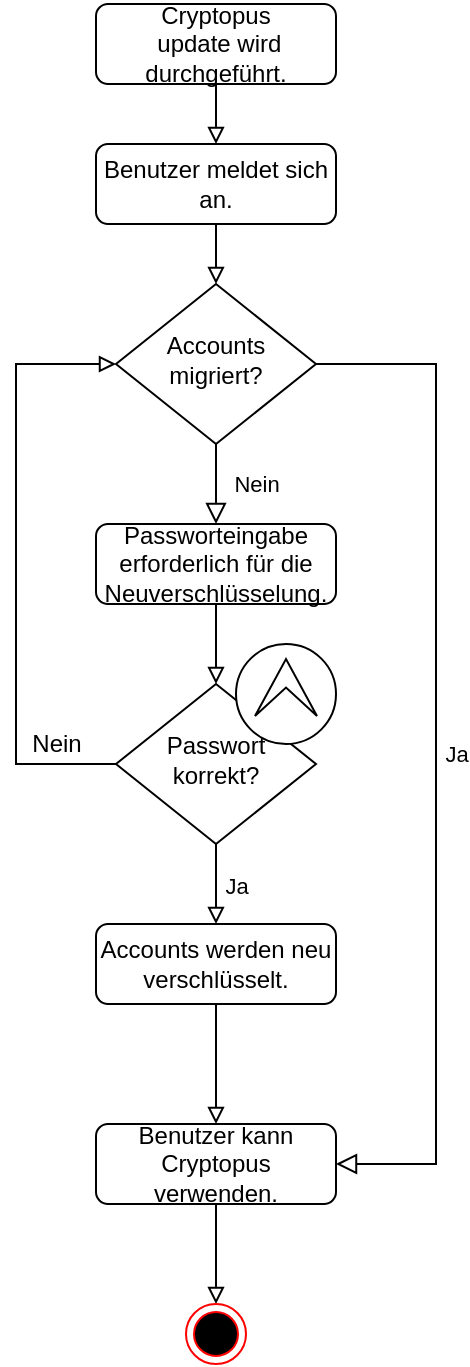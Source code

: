 <mxfile version="15.6.5" type="device"><diagram id="C5RBs43oDa-KdzZeNtuy" name="Page-1"><mxGraphModel dx="549" dy="908" grid="1" gridSize="10" guides="1" tooltips="1" connect="1" arrows="1" fold="1" page="1" pageScale="1" pageWidth="827" pageHeight="1169" math="0" shadow="0"><root><mxCell id="WIyWlLk6GJQsqaUBKTNV-0"/><mxCell id="WIyWlLk6GJQsqaUBKTNV-1" parent="WIyWlLk6GJQsqaUBKTNV-0"/><mxCell id="WIyWlLk6GJQsqaUBKTNV-3" value="Cryptopus&lt;br&gt;&amp;nbsp;update wird durchgeführt." style="rounded=1;whiteSpace=wrap;html=1;fontSize=12;glass=0;strokeWidth=1;shadow=0;fillColor=default;strokeColor=default;fontColor=default;" parent="WIyWlLk6GJQsqaUBKTNV-1" vertex="1"><mxGeometry x="160" y="30" width="120" height="40" as="geometry"/></mxCell><mxCell id="WIyWlLk6GJQsqaUBKTNV-4" value="Nein" style="rounded=0;html=1;jettySize=auto;orthogonalLoop=1;fontSize=11;endArrow=block;endFill=0;endSize=8;strokeWidth=1;shadow=0;labelBackgroundColor=none;edgeStyle=orthogonalEdgeStyle;" parent="WIyWlLk6GJQsqaUBKTNV-1" source="WIyWlLk6GJQsqaUBKTNV-6" edge="1"><mxGeometry y="20" relative="1" as="geometry"><mxPoint as="offset"/><mxPoint x="220" y="290" as="targetPoint"/></mxGeometry></mxCell><mxCell id="WIyWlLk6GJQsqaUBKTNV-5" value="Ja" style="edgeStyle=orthogonalEdgeStyle;rounded=0;html=1;jettySize=auto;orthogonalLoop=1;fontSize=11;endArrow=block;endFill=0;endSize=8;strokeWidth=1;shadow=0;labelBackgroundColor=none;strokeColor=default;fontColor=default;entryX=1;entryY=0.5;entryDx=0;entryDy=0;" parent="WIyWlLk6GJQsqaUBKTNV-1" source="WIyWlLk6GJQsqaUBKTNV-6" target="WIyWlLk6GJQsqaUBKTNV-7" edge="1"><mxGeometry y="10" relative="1" as="geometry"><mxPoint as="offset"/><Array as="points"><mxPoint x="330" y="210"/><mxPoint x="330" y="610"/></Array></mxGeometry></mxCell><mxCell id="WIyWlLk6GJQsqaUBKTNV-6" value="Accounts migriert?" style="rhombus;whiteSpace=wrap;html=1;shadow=0;fontFamily=Helvetica;fontSize=12;align=center;strokeWidth=1;spacing=6;spacingTop=-4;fillColor=default;strokeColor=default;fontColor=default;" parent="WIyWlLk6GJQsqaUBKTNV-1" vertex="1"><mxGeometry x="170" y="170" width="100" height="80" as="geometry"/></mxCell><mxCell id="XH7Wej5p5kc49cHUkVX3-13" style="edgeStyle=orthogonalEdgeStyle;rounded=0;orthogonalLoop=1;jettySize=auto;html=1;labelBackgroundColor=default;fontColor=default;startArrow=none;startFill=0;endArrow=block;endFill=0;strokeColor=default;exitX=0.5;exitY=1;exitDx=0;exitDy=0;entryX=0.5;entryY=0;entryDx=0;entryDy=0;" edge="1" parent="WIyWlLk6GJQsqaUBKTNV-1" source="WIyWlLk6GJQsqaUBKTNV-7" target="XH7Wej5p5kc49cHUkVX3-14"><mxGeometry relative="1" as="geometry"><mxPoint x="400" y="680" as="targetPoint"/></mxGeometry></mxCell><mxCell id="WIyWlLk6GJQsqaUBKTNV-7" value="Benutzer kann Cryptopus verwenden." style="rounded=1;whiteSpace=wrap;html=1;fontSize=12;glass=0;strokeWidth=1;shadow=0;fillColor=default;strokeColor=default;fontColor=default;" parent="WIyWlLk6GJQsqaUBKTNV-1" vertex="1"><mxGeometry x="160" y="590" width="120" height="40" as="geometry"/></mxCell><mxCell id="XH7Wej5p5kc49cHUkVX3-6" style="edgeStyle=orthogonalEdgeStyle;rounded=0;orthogonalLoop=1;jettySize=auto;html=1;exitX=0.5;exitY=1;exitDx=0;exitDy=0;entryX=0.5;entryY=0;entryDx=0;entryDy=0;labelBackgroundColor=default;fontColor=default;startArrow=none;startFill=0;endArrow=block;endFill=0;strokeColor=default;" edge="1" parent="WIyWlLk6GJQsqaUBKTNV-1" source="WIyWlLk6GJQsqaUBKTNV-12" target="XH7Wej5p5kc49cHUkVX3-5"><mxGeometry relative="1" as="geometry"/></mxCell><mxCell id="WIyWlLk6GJQsqaUBKTNV-12" value="Passworteingabe erforderlich für die Neuverschlüsselung." style="rounded=1;whiteSpace=wrap;html=1;fontSize=12;glass=0;strokeWidth=1;shadow=0;fillColor=default;strokeColor=default;fontColor=default;" parent="WIyWlLk6GJQsqaUBKTNV-1" vertex="1"><mxGeometry x="160" y="290" width="120" height="40" as="geometry"/></mxCell><mxCell id="XH7Wej5p5kc49cHUkVX3-2" value="" style="edgeStyle=orthogonalEdgeStyle;rounded=0;orthogonalLoop=1;jettySize=auto;html=1;fontColor=default;endArrow=none;endFill=0;strokeColor=default;labelBackgroundColor=default;startArrow=block;startFill=0;" edge="1" parent="WIyWlLk6GJQsqaUBKTNV-1" source="XH7Wej5p5kc49cHUkVX3-0" target="WIyWlLk6GJQsqaUBKTNV-3"><mxGeometry relative="1" as="geometry"/></mxCell><mxCell id="XH7Wej5p5kc49cHUkVX3-4" style="edgeStyle=orthogonalEdgeStyle;rounded=0;orthogonalLoop=1;jettySize=auto;html=1;entryX=0.5;entryY=0;entryDx=0;entryDy=0;labelBackgroundColor=default;fontColor=default;startArrow=none;startFill=0;endArrow=block;endFill=0;strokeColor=default;" edge="1" parent="WIyWlLk6GJQsqaUBKTNV-1" source="XH7Wej5p5kc49cHUkVX3-0" target="WIyWlLk6GJQsqaUBKTNV-6"><mxGeometry relative="1" as="geometry"/></mxCell><mxCell id="XH7Wej5p5kc49cHUkVX3-0" value="Benutzer meldet sich an." style="rounded=1;whiteSpace=wrap;html=1;fontSize=12;glass=0;strokeWidth=1;shadow=0;fillColor=default;strokeColor=default;fontColor=default;" vertex="1" parent="WIyWlLk6GJQsqaUBKTNV-1"><mxGeometry x="160" y="100" width="120" height="40" as="geometry"/></mxCell><mxCell id="XH7Wej5p5kc49cHUkVX3-7" style="edgeStyle=orthogonalEdgeStyle;rounded=0;orthogonalLoop=1;jettySize=auto;html=1;entryX=0;entryY=0.5;entryDx=0;entryDy=0;labelBackgroundColor=default;fontColor=default;startArrow=none;startFill=0;endArrow=block;endFill=0;strokeColor=default;" edge="1" parent="WIyWlLk6GJQsqaUBKTNV-1" source="XH7Wej5p5kc49cHUkVX3-5" target="WIyWlLk6GJQsqaUBKTNV-6"><mxGeometry relative="1" as="geometry"><Array as="points"><mxPoint x="120" y="410"/><mxPoint x="120" y="210"/></Array></mxGeometry></mxCell><mxCell id="XH7Wej5p5kc49cHUkVX3-11" style="edgeStyle=orthogonalEdgeStyle;rounded=0;orthogonalLoop=1;jettySize=auto;html=1;entryX=0.5;entryY=0;entryDx=0;entryDy=0;labelBackgroundColor=default;fontColor=default;startArrow=none;startFill=0;endArrow=block;endFill=0;strokeColor=default;" edge="1" parent="WIyWlLk6GJQsqaUBKTNV-1" source="XH7Wej5p5kc49cHUkVX3-5" target="XH7Wej5p5kc49cHUkVX3-9"><mxGeometry relative="1" as="geometry"/></mxCell><mxCell id="XH7Wej5p5kc49cHUkVX3-12" value="Ja" style="edgeLabel;html=1;align=center;verticalAlign=middle;resizable=0;points=[];fontColor=default;labelBackgroundColor=default;" vertex="1" connectable="0" parent="XH7Wej5p5kc49cHUkVX3-11"><mxGeometry x="-0.186" y="2" relative="1" as="geometry"><mxPoint x="8" y="4" as="offset"/></mxGeometry></mxCell><mxCell id="XH7Wej5p5kc49cHUkVX3-5" value="Passwort korrekt?" style="rhombus;whiteSpace=wrap;html=1;shadow=0;fontFamily=Helvetica;fontSize=12;align=center;strokeWidth=1;spacing=6;spacingTop=-4;fillColor=default;strokeColor=default;fontColor=default;" vertex="1" parent="WIyWlLk6GJQsqaUBKTNV-1"><mxGeometry x="170" y="370" width="100" height="80" as="geometry"/></mxCell><mxCell id="XH7Wej5p5kc49cHUkVX3-8" value="Nein" style="text;html=1;align=center;verticalAlign=middle;resizable=0;points=[];autosize=1;strokeColor=none;fillColor=none;fontColor=default;" vertex="1" parent="WIyWlLk6GJQsqaUBKTNV-1"><mxGeometry x="120" y="390" width="40" height="20" as="geometry"/></mxCell><mxCell id="XH7Wej5p5kc49cHUkVX3-10" style="edgeStyle=orthogonalEdgeStyle;rounded=0;orthogonalLoop=1;jettySize=auto;html=1;entryX=0.5;entryY=0;entryDx=0;entryDy=0;labelBackgroundColor=default;fontColor=default;startArrow=none;startFill=0;endArrow=block;endFill=0;strokeColor=default;" edge="1" parent="WIyWlLk6GJQsqaUBKTNV-1" source="XH7Wej5p5kc49cHUkVX3-9" target="WIyWlLk6GJQsqaUBKTNV-7"><mxGeometry relative="1" as="geometry"><Array as="points"><mxPoint x="220" y="580"/><mxPoint x="220" y="580"/></Array></mxGeometry></mxCell><mxCell id="XH7Wej5p5kc49cHUkVX3-9" value="Accounts werden neu verschlüsselt." style="rounded=1;whiteSpace=wrap;html=1;fontSize=12;glass=0;strokeWidth=1;shadow=0;fillColor=default;strokeColor=default;fontColor=default;" vertex="1" parent="WIyWlLk6GJQsqaUBKTNV-1"><mxGeometry x="160" y="490" width="120" height="40" as="geometry"/></mxCell><mxCell id="XH7Wej5p5kc49cHUkVX3-14" value="" style="ellipse;html=1;shape=endState;fillColor=#000000;strokeColor=#ff0000;labelBackgroundColor=default;fontColor=default;" vertex="1" parent="WIyWlLk6GJQsqaUBKTNV-1"><mxGeometry x="205" y="680" width="30" height="30" as="geometry"/></mxCell><mxCell id="XH7Wej5p5kc49cHUkVX3-16" value="" style="points=[[0.145,0.145,0],[0.5,0,0],[0.855,0.145,0],[1,0.5,0],[0.855,0.855,0],[0.5,1,0],[0.145,0.855,0],[0,0.5,0]];shape=mxgraph.bpmn.event;html=1;verticalLabelPosition=bottom;labelBackgroundColor=#ffffff;verticalAlign=top;align=center;perimeter=ellipsePerimeter;outlineConnect=0;aspect=fixed;outline=eventInt;symbol=escalation;fontColor=default;strokeColor=default;fillColor=default;" vertex="1" parent="WIyWlLk6GJQsqaUBKTNV-1"><mxGeometry x="230" y="350" width="50" height="50" as="geometry"/></mxCell></root></mxGraphModel></diagram></mxfile>